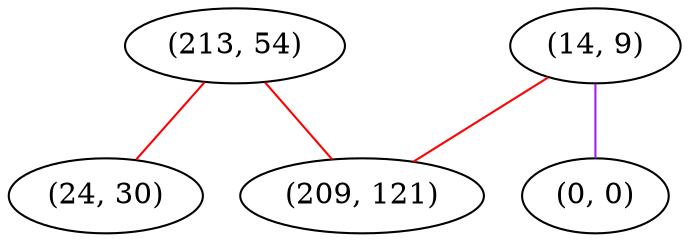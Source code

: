 graph "" {
"(213, 54)";
"(24, 30)";
"(14, 9)";
"(0, 0)";
"(209, 121)";
"(213, 54)" -- "(24, 30)"  [color=red, key=0, weight=1];
"(213, 54)" -- "(209, 121)"  [color=red, key=0, weight=1];
"(14, 9)" -- "(0, 0)"  [color=purple, key=0, weight=4];
"(14, 9)" -- "(209, 121)"  [color=red, key=0, weight=1];
}
